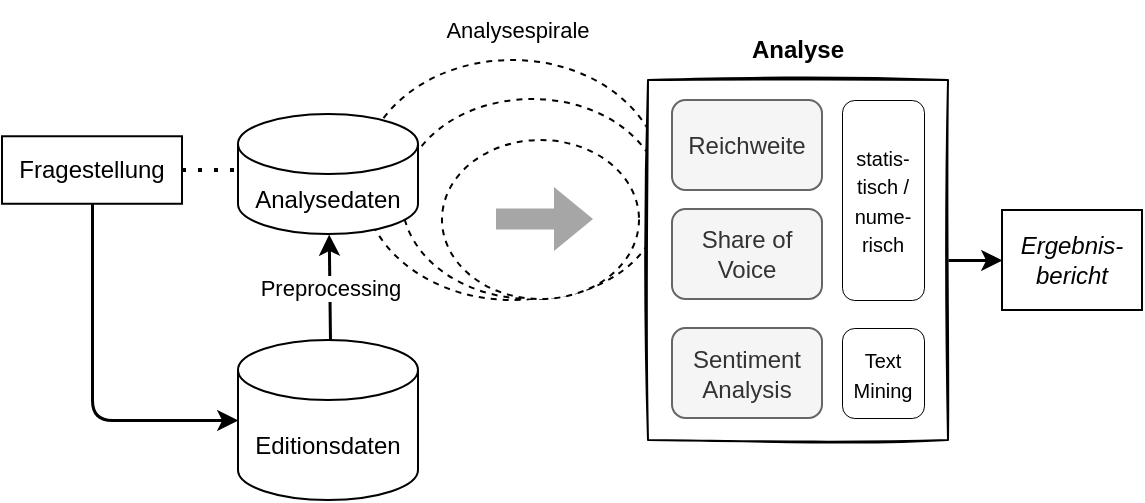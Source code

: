 <mxfile version="19.0.2" type="device"><diagram id="Gs1CI1UvMuHLHn046CWw" name="Page-1"><mxGraphModel dx="782" dy="332" grid="1" gridSize="10" guides="1" tooltips="1" connect="1" arrows="1" fold="1" page="1" pageScale="1" pageWidth="827" pageHeight="1169" background="#FFFFFF" math="0" shadow="0"><root><mxCell id="0"/><mxCell id="1" parent="0"/><mxCell id="ikJ-8_IXPvWiSkxTGyAt-39" value="" style="ellipse;whiteSpace=wrap;html=1;dashed=1;" parent="1" vertex="1"><mxGeometry x="330" y="100" width="150" height="120" as="geometry"/></mxCell><mxCell id="TId3lI-PO6sW39Xr_GaV-13" value="" style="ellipse;whiteSpace=wrap;html=1;dashed=1;" vertex="1" parent="1"><mxGeometry x="350" y="119.5" width="130" height="100" as="geometry"/></mxCell><mxCell id="ikJ-8_IXPvWiSkxTGyAt-9" style="edgeStyle=orthogonalEdgeStyle;rounded=1;orthogonalLoop=1;jettySize=auto;html=1;exitX=0.5;exitY=1;exitDx=0;exitDy=0;entryX=0;entryY=0.5;entryDx=0;entryDy=0;entryPerimeter=0;strokeWidth=1.5;" parent="1" source="ikJ-8_IXPvWiSkxTGyAt-2" target="ikJ-8_IXPvWiSkxTGyAt-33" edge="1"><mxGeometry relative="1" as="geometry"><mxPoint x="270" y="240" as="targetPoint"/></mxGeometry></mxCell><mxCell id="ikJ-8_IXPvWiSkxTGyAt-2" value="Fragestellung" style="rounded=0;whiteSpace=wrap;html=1;" parent="1" vertex="1"><mxGeometry x="150" y="138.13" width="90" height="33.75" as="geometry"/></mxCell><mxCell id="ikJ-8_IXPvWiSkxTGyAt-13" value="" style="endArrow=none;dashed=1;html=1;dashPattern=1 3;strokeWidth=2;rounded=1;exitX=1;exitY=0.5;exitDx=0;exitDy=0;entryX=0;entryY=0.5;entryDx=0;entryDy=0;" parent="1" source="ikJ-8_IXPvWiSkxTGyAt-2" edge="1"><mxGeometry width="50" height="50" relative="1" as="geometry"><mxPoint x="380" y="220" as="sourcePoint"/><mxPoint x="270" y="155" as="targetPoint"/></mxGeometry></mxCell><mxCell id="ikJ-8_IXPvWiSkxTGyAt-19" value="" style="rounded=0;whiteSpace=wrap;html=1;glass=0;shadow=0;sketch=1;" parent="1" vertex="1"><mxGeometry x="473" y="110" width="150" height="180" as="geometry"/></mxCell><mxCell id="ikJ-8_IXPvWiSkxTGyAt-30" value="Preprocessing" style="endArrow=classic;html=1;rounded=1;exitX=0.5;exitY=0;exitDx=0;exitDy=0;exitPerimeter=0;strokeWidth=1.5;" parent="1" target="TId3lI-PO6sW39Xr_GaV-2" edge="1"><mxGeometry width="50" height="50" relative="1" as="geometry"><mxPoint x="314" y="240" as="sourcePoint"/><mxPoint x="314.99" y="197.98" as="targetPoint"/></mxGeometry></mxCell><mxCell id="ikJ-8_IXPvWiSkxTGyAt-32" value="&lt;div&gt;Sentiment&lt;/div&gt;&lt;div&gt;Analysis&lt;br&gt;&lt;/div&gt;" style="rounded=1;whiteSpace=wrap;html=1;fillColor=#f5f5f5;fontColor=#333333;strokeColor=#666666;" parent="1" vertex="1"><mxGeometry x="485" y="234" width="75" height="45" as="geometry"/></mxCell><mxCell id="ikJ-8_IXPvWiSkxTGyAt-33" value="Editionsdaten" style="shape=cylinder3;whiteSpace=wrap;html=1;boundedLbl=1;backgroundOutline=1;size=15;" parent="1" vertex="1"><mxGeometry x="268" y="240" width="90" height="80" as="geometry"/></mxCell><mxCell id="ikJ-8_IXPvWiSkxTGyAt-42" value="Analysespirale" style="text;html=1;strokeColor=none;fillColor=none;align=center;verticalAlign=middle;whiteSpace=wrap;rounded=0;fontSize=11;" parent="1" vertex="1"><mxGeometry x="370" y="70" width="76" height="30" as="geometry"/></mxCell><mxCell id="ikJ-8_IXPvWiSkxTGyAt-43" value="Analyse" style="text;html=1;strokeColor=none;fillColor=none;align=center;verticalAlign=middle;whiteSpace=wrap;rounded=0;fontStyle=1" parent="1" vertex="1"><mxGeometry x="510" y="80" width="76" height="30" as="geometry"/></mxCell><mxCell id="ikJ-8_IXPvWiSkxTGyAt-44" value="Ergebnis-bericht" style="rounded=0;whiteSpace=wrap;html=1;fontStyle=2" parent="1" vertex="1"><mxGeometry x="650" y="175" width="70" height="50" as="geometry"/></mxCell><mxCell id="ikJ-8_IXPvWiSkxTGyAt-47" value="" style="endArrow=classic;html=1;rounded=1;fontSize=11;entryX=0;entryY=0.5;entryDx=0;entryDy=0;exitX=1;exitY=0.5;exitDx=0;exitDy=0;strokeWidth=1.5;" parent="1" source="ikJ-8_IXPvWiSkxTGyAt-19" target="ikJ-8_IXPvWiSkxTGyAt-44" edge="1"><mxGeometry width="50" height="50" relative="1" as="geometry"><mxPoint x="396" y="200" as="sourcePoint"/><mxPoint x="446" y="150" as="targetPoint"/></mxGeometry></mxCell><mxCell id="TId3lI-PO6sW39Xr_GaV-2" value="Analysedaten" style="shape=cylinder3;whiteSpace=wrap;html=1;boundedLbl=1;backgroundOutline=1;size=15;" vertex="1" parent="1"><mxGeometry x="268" y="127" width="90" height="60" as="geometry"/></mxCell><mxCell id="TId3lI-PO6sW39Xr_GaV-7" value="Share of Voice" style="rounded=1;whiteSpace=wrap;html=1;fillColor=#f5f5f5;fontColor=#333333;strokeColor=#666666;" vertex="1" parent="1"><mxGeometry x="485" y="174.5" width="75" height="45" as="geometry"/></mxCell><mxCell id="TId3lI-PO6sW39Xr_GaV-9" value="Reichweite" style="rounded=1;whiteSpace=wrap;html=1;fillColor=#f5f5f5;fontColor=#333333;strokeColor=#666666;" vertex="1" parent="1"><mxGeometry x="485" y="120" width="75" height="45" as="geometry"/></mxCell><mxCell id="TId3lI-PO6sW39Xr_GaV-11" value="&lt;font style=&quot;font-size: 10px;&quot;&gt;Text Mining&lt;/font&gt;" style="rounded=1;whiteSpace=wrap;html=1;strokeWidth=0.5;" vertex="1" parent="1"><mxGeometry x="570" y="234" width="41" height="45" as="geometry"/></mxCell><mxCell id="TId3lI-PO6sW39Xr_GaV-12" value="&lt;font style=&quot;font-size: 10px;&quot;&gt;statis-tisch / nume-risch&lt;/font&gt;" style="rounded=1;whiteSpace=wrap;html=1;strokeWidth=0.5;" vertex="1" parent="1"><mxGeometry x="570" y="120" width="41" height="100" as="geometry"/></mxCell><mxCell id="TId3lI-PO6sW39Xr_GaV-14" value="" style="ellipse;whiteSpace=wrap;html=1;dashed=1;" vertex="1" parent="1"><mxGeometry x="370" y="140" width="98.5" height="79.5" as="geometry"/></mxCell><mxCell id="TId3lI-PO6sW39Xr_GaV-17" value="" style="shape=flexArrow;endArrow=classic;html=1;rounded=0;fontSize=10;strokeWidth=1.5;strokeColor=none;fillColor=#A6A6A6;" edge="1" parent="1"><mxGeometry width="50" height="50" relative="1" as="geometry"><mxPoint x="396" y="179.25" as="sourcePoint"/><mxPoint x="446" y="179.25" as="targetPoint"/></mxGeometry></mxCell></root></mxGraphModel></diagram></mxfile>